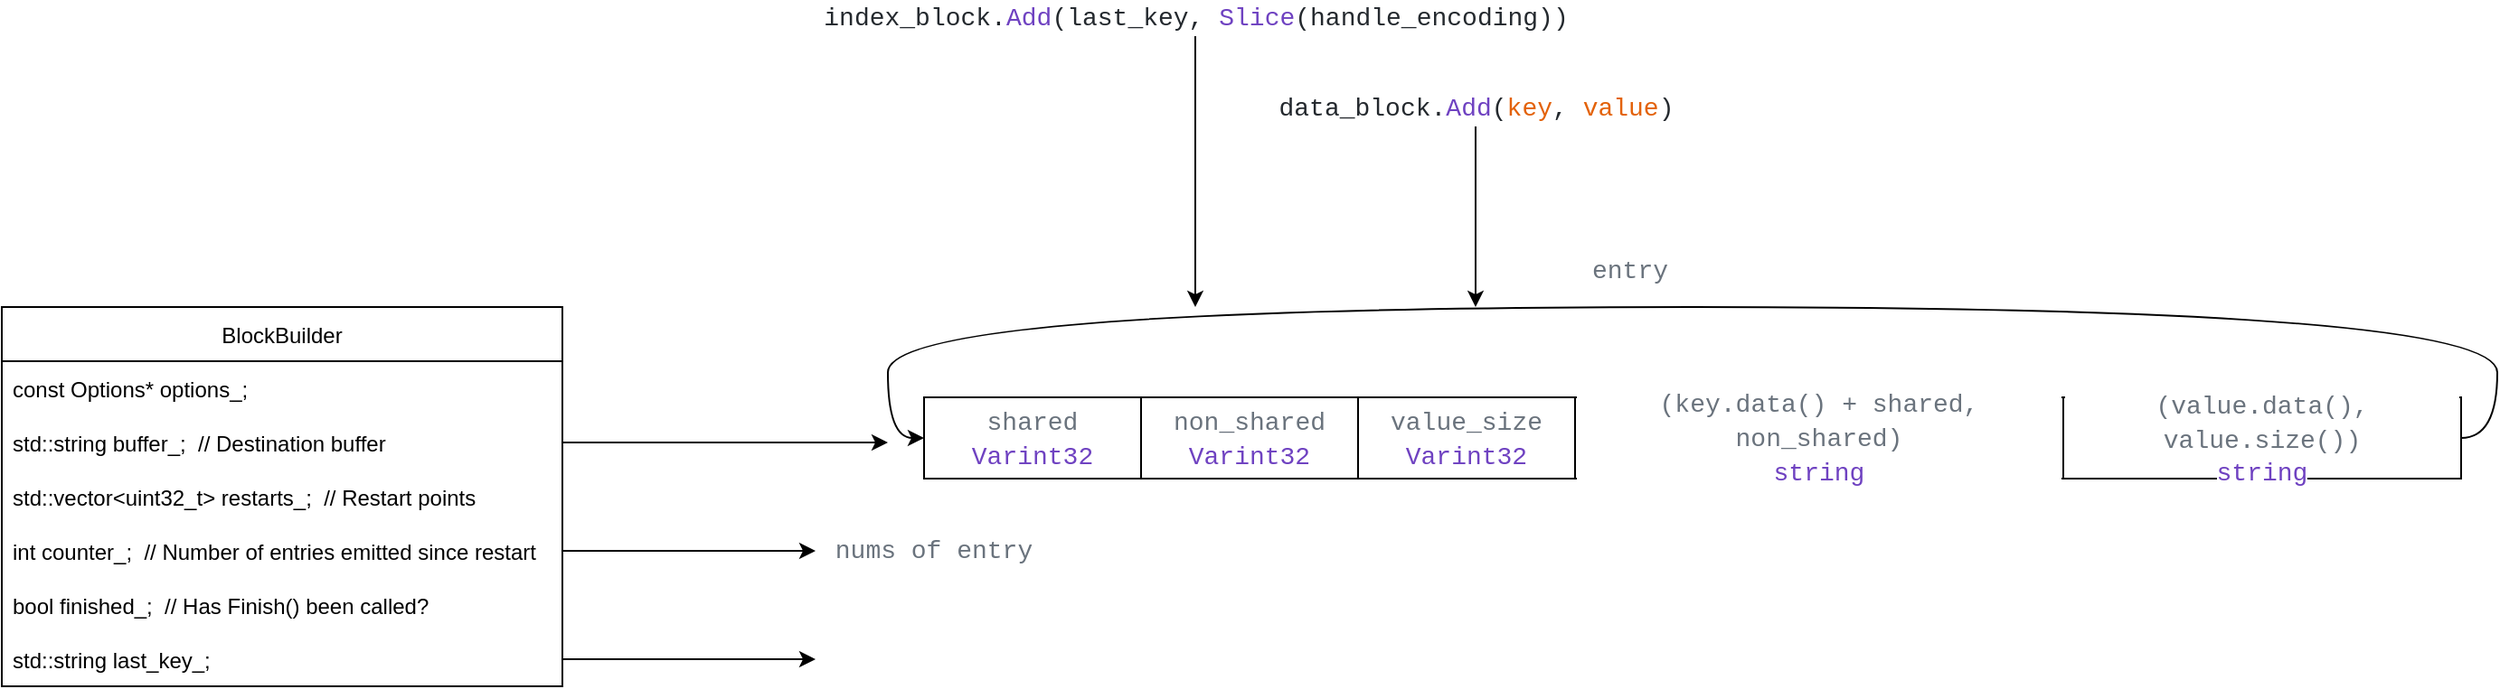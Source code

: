 <mxfile version="15.6.0" type="github">
  <diagram id="FwQS3Dow_wqKr08i0dHV" name="Page-1">
    <mxGraphModel dx="1550" dy="835" grid="1" gridSize="10" guides="1" tooltips="1" connect="1" arrows="1" fold="1" page="1" pageScale="1" pageWidth="827" pageHeight="1169" math="0" shadow="0">
      <root>
        <mxCell id="0" />
        <mxCell id="1" parent="0" />
        <mxCell id="lMTMJIfiO9YydzDY1bCF-29" style="edgeStyle=orthogonalEdgeStyle;curved=1;rounded=0;orthogonalLoop=1;jettySize=auto;html=1;fontColor=#000000;" edge="1" parent="1" source="lMTMJIfiO9YydzDY1bCF-2">
          <mxGeometry relative="1" as="geometry">
            <mxPoint x="835" y="200" as="targetPoint" />
          </mxGeometry>
        </mxCell>
        <mxCell id="lMTMJIfiO9YydzDY1bCF-2" value="&lt;div style=&quot;color: rgb(36 , 41 , 46) ; background-color: rgb(255 , 255 , 255) ; font-family: &amp;#34;consolas&amp;#34; , &amp;#34;courier new&amp;#34; , monospace ; font-size: 14px ; line-height: 19px&quot;&gt;&lt;div style=&quot;font-family: &amp;#34;consolas&amp;#34; , &amp;#34;courier new&amp;#34; , monospace ; line-height: 19px&quot;&gt;data_block.&lt;span style=&quot;color: #6f42c1&quot;&gt;Add&lt;/span&gt;(&lt;span style=&quot;color: #e36209&quot;&gt;key&lt;/span&gt;, &lt;span style=&quot;color: #e36209&quot;&gt;value&lt;/span&gt;)&lt;/div&gt;&lt;/div&gt;" style="text;html=1;align=center;verticalAlign=middle;resizable=0;points=[];autosize=1;strokeColor=none;fillColor=none;" vertex="1" parent="1">
          <mxGeometry x="725" y="80" width="220" height="20" as="geometry" />
        </mxCell>
        <mxCell id="lMTMJIfiO9YydzDY1bCF-4" value="BlockBuilder" style="swimlane;fontStyle=0;childLayout=stackLayout;horizontal=1;startSize=30;horizontalStack=0;resizeParent=1;resizeParentMax=0;resizeLast=0;collapsible=1;marginBottom=0;" vertex="1" parent="1">
          <mxGeometry x="20" y="200" width="310" height="210" as="geometry" />
        </mxCell>
        <mxCell id="lMTMJIfiO9YydzDY1bCF-5" value="const Options* options_;" style="text;strokeColor=none;fillColor=none;align=left;verticalAlign=middle;spacingLeft=4;spacingRight=4;overflow=hidden;points=[[0,0.5],[1,0.5]];portConstraint=eastwest;rotatable=0;fontColor=#000000;" vertex="1" parent="lMTMJIfiO9YydzDY1bCF-4">
          <mxGeometry y="30" width="310" height="30" as="geometry" />
        </mxCell>
        <mxCell id="lMTMJIfiO9YydzDY1bCF-6" value="std::string buffer_;  // Destination buffer" style="text;strokeColor=none;fillColor=none;align=left;verticalAlign=middle;spacingLeft=4;spacingRight=4;overflow=hidden;points=[[0,0.5],[1,0.5]];portConstraint=eastwest;rotatable=0;fontColor=#000000;" vertex="1" parent="lMTMJIfiO9YydzDY1bCF-4">
          <mxGeometry y="60" width="310" height="30" as="geometry" />
        </mxCell>
        <mxCell id="lMTMJIfiO9YydzDY1bCF-10" value="std::vector&lt;uint32_t&gt; restarts_;  // Restart points" style="text;strokeColor=none;fillColor=none;align=left;verticalAlign=middle;spacingLeft=4;spacingRight=4;overflow=hidden;points=[[0,0.5],[1,0.5]];portConstraint=eastwest;rotatable=0;" vertex="1" parent="lMTMJIfiO9YydzDY1bCF-4">
          <mxGeometry y="90" width="310" height="30" as="geometry" />
        </mxCell>
        <mxCell id="lMTMJIfiO9YydzDY1bCF-9" value="int counter_;  // Number of entries emitted since restart" style="text;strokeColor=none;fillColor=none;align=left;verticalAlign=middle;spacingLeft=4;spacingRight=4;overflow=hidden;points=[[0,0.5],[1,0.5]];portConstraint=eastwest;rotatable=0;" vertex="1" parent="lMTMJIfiO9YydzDY1bCF-4">
          <mxGeometry y="120" width="310" height="30" as="geometry" />
        </mxCell>
        <mxCell id="lMTMJIfiO9YydzDY1bCF-8" value="bool finished_;  // Has Finish() been called?" style="text;strokeColor=none;fillColor=none;align=left;verticalAlign=middle;spacingLeft=4;spacingRight=4;overflow=hidden;points=[[0,0.5],[1,0.5]];portConstraint=eastwest;rotatable=0;" vertex="1" parent="lMTMJIfiO9YydzDY1bCF-4">
          <mxGeometry y="150" width="310" height="30" as="geometry" />
        </mxCell>
        <mxCell id="lMTMJIfiO9YydzDY1bCF-7" value="std::string last_key_;" style="text;strokeColor=none;fillColor=none;align=left;verticalAlign=middle;spacingLeft=4;spacingRight=4;overflow=hidden;points=[[0,0.5],[1,0.5]];portConstraint=eastwest;rotatable=0;" vertex="1" parent="lMTMJIfiO9YydzDY1bCF-4">
          <mxGeometry y="180" width="310" height="30" as="geometry" />
        </mxCell>
        <mxCell id="lMTMJIfiO9YydzDY1bCF-11" style="edgeStyle=orthogonalEdgeStyle;rounded=0;orthogonalLoop=1;jettySize=auto;html=1;fontColor=#000000;" edge="1" parent="1" source="lMTMJIfiO9YydzDY1bCF-6">
          <mxGeometry relative="1" as="geometry">
            <mxPoint x="510" y="275" as="targetPoint" />
          </mxGeometry>
        </mxCell>
        <mxCell id="lMTMJIfiO9YydzDY1bCF-17" value="" style="group" vertex="1" connectable="0" parent="1">
          <mxGeometry x="530" y="250" width="850" height="45" as="geometry" />
        </mxCell>
        <mxCell id="lMTMJIfiO9YydzDY1bCF-12" value="&lt;div style=&quot;color: rgb(36 , 41 , 46) ; background-color: rgb(255 , 255 , 255) ; font-family: &amp;#34;consolas&amp;#34; , &amp;#34;courier new&amp;#34; , monospace ; font-size: 14px ; line-height: 19px&quot;&gt;&lt;span style=&quot;color: #6a737d&quot;&gt;shared&lt;/span&gt;&lt;/div&gt;&lt;div style=&quot;color: rgb(36 , 41 , 46) ; background-color: rgb(255 , 255 , 255) ; font-family: &amp;#34;consolas&amp;#34; , &amp;#34;courier new&amp;#34; , monospace ; font-size: 14px ; line-height: 19px&quot;&gt;&lt;div style=&quot;font-family: &amp;#34;consolas&amp;#34; , &amp;#34;courier new&amp;#34; , monospace ; line-height: 19px&quot;&gt;&lt;span style=&quot;color: #6f42c1&quot;&gt;Varint32&lt;/span&gt;&lt;/div&gt;&lt;/div&gt;" style="rounded=0;whiteSpace=wrap;html=1;fontColor=#000000;" vertex="1" parent="lMTMJIfiO9YydzDY1bCF-17">
          <mxGeometry width="120" height="45" as="geometry" />
        </mxCell>
        <mxCell id="lMTMJIfiO9YydzDY1bCF-13" value="&lt;div style=&quot;color: rgb(36 , 41 , 46) ; background-color: rgb(255 , 255 , 255) ; font-family: &amp;#34;consolas&amp;#34; , &amp;#34;courier new&amp;#34; , monospace ; font-size: 14px ; line-height: 19px&quot;&gt;&lt;span style=&quot;color: #6a737d&quot;&gt;non_shared&lt;/span&gt;&lt;/div&gt;&lt;div style=&quot;color: rgb(36 , 41 , 46) ; background-color: rgb(255 , 255 , 255) ; font-family: &amp;#34;consolas&amp;#34; , &amp;#34;courier new&amp;#34; , monospace ; font-size: 14px ; line-height: 19px&quot;&gt;&lt;div style=&quot;font-family: &amp;#34;consolas&amp;#34; , &amp;#34;courier new&amp;#34; , monospace ; line-height: 19px&quot;&gt;&lt;span style=&quot;color: #6f42c1&quot;&gt;Varint32&lt;/span&gt;&lt;/div&gt;&lt;/div&gt;" style="rounded=0;whiteSpace=wrap;html=1;fontColor=#000000;" vertex="1" parent="lMTMJIfiO9YydzDY1bCF-17">
          <mxGeometry x="120" width="120" height="45" as="geometry" />
        </mxCell>
        <mxCell id="lMTMJIfiO9YydzDY1bCF-14" value="&lt;div style=&quot;color: rgb(36 , 41 , 46) ; background-color: rgb(255 , 255 , 255) ; font-family: &amp;#34;consolas&amp;#34; , &amp;#34;courier new&amp;#34; , monospace ; font-size: 14px ; line-height: 19px&quot;&gt;&lt;span style=&quot;color: #6a737d&quot;&gt;value_size&lt;/span&gt;&lt;/div&gt;&lt;div style=&quot;color: rgb(36 , 41 , 46) ; background-color: rgb(255 , 255 , 255) ; font-family: &amp;#34;consolas&amp;#34; , &amp;#34;courier new&amp;#34; , monospace ; font-size: 14px ; line-height: 19px&quot;&gt;&lt;div style=&quot;font-family: &amp;#34;consolas&amp;#34; , &amp;#34;courier new&amp;#34; , monospace ; line-height: 19px&quot;&gt;&lt;span style=&quot;color: #6f42c1&quot;&gt;Varint32&lt;/span&gt;&lt;/div&gt;&lt;/div&gt;" style="rounded=0;whiteSpace=wrap;html=1;fontColor=#000000;" vertex="1" parent="lMTMJIfiO9YydzDY1bCF-17">
          <mxGeometry x="240" width="120" height="45" as="geometry" />
        </mxCell>
        <mxCell id="lMTMJIfiO9YydzDY1bCF-15" value="&lt;div style=&quot;background-color: rgb(255 , 255 , 255) ; line-height: 19px&quot;&gt;&lt;div style=&quot;line-height: 19px&quot;&gt;&lt;div style=&quot;line-height: 19px&quot;&gt;&lt;div style=&quot;color: rgb(36 , 41 , 46) ; font-family: &amp;#34;consolas&amp;#34; , &amp;#34;courier new&amp;#34; , monospace ; font-size: 14px ; line-height: 19px&quot;&gt;&lt;span style=&quot;color: #6a737d&quot;&gt;(key.data() + shared, non_shared)&lt;/span&gt;&lt;/div&gt;&lt;/div&gt;&lt;div style=&quot;color: rgb(36 , 41 , 46) ; font-family: &amp;#34;consolas&amp;#34; , &amp;#34;courier new&amp;#34; , monospace ; font-size: 14px ; line-height: 19px&quot;&gt;&lt;div style=&quot;font-family: &amp;#34;consolas&amp;#34; , &amp;#34;courier new&amp;#34; , monospace ; line-height: 19px&quot;&gt;&lt;span style=&quot;color: #6f42c1&quot;&gt;string&lt;/span&gt;&lt;/div&gt;&lt;/div&gt;&lt;/div&gt;&lt;/div&gt;" style="rounded=0;whiteSpace=wrap;html=1;fontColor=#000000;" vertex="1" parent="lMTMJIfiO9YydzDY1bCF-17">
          <mxGeometry x="360" width="270" height="45" as="geometry" />
        </mxCell>
        <mxCell id="lMTMJIfiO9YydzDY1bCF-19" style="edgeStyle=orthogonalEdgeStyle;curved=1;rounded=0;orthogonalLoop=1;jettySize=auto;html=1;entryX=0;entryY=0.5;entryDx=0;entryDy=0;fontColor=#000000;exitX=1;exitY=0.5;exitDx=0;exitDy=0;" edge="1" parent="lMTMJIfiO9YydzDY1bCF-17" source="lMTMJIfiO9YydzDY1bCF-16" target="lMTMJIfiO9YydzDY1bCF-12">
          <mxGeometry relative="1" as="geometry">
            <Array as="points">
              <mxPoint x="870" y="23" />
              <mxPoint x="870" y="-50" />
              <mxPoint x="-20" y="-50" />
              <mxPoint x="-20" y="23" />
            </Array>
          </mxGeometry>
        </mxCell>
        <mxCell id="lMTMJIfiO9YydzDY1bCF-16" value="&lt;div style=&quot;color: rgb(36 , 41 , 46) ; background-color: rgb(255 , 255 , 255) ; font-family: &amp;#34;consolas&amp;#34; , &amp;#34;courier new&amp;#34; , monospace ; font-size: 14px ; line-height: 19px&quot;&gt;&lt;span style=&quot;color: #6a737d&quot;&gt;(value.data(), value.size())&lt;/span&gt;&lt;/div&gt;&lt;span style=&quot;color: rgb(111 , 66 , 193) ; background-color: rgb(255 , 255 , 255) ; font-family: &amp;#34;consolas&amp;#34; , &amp;#34;courier new&amp;#34; , monospace ; font-size: 14px&quot;&gt;string&lt;/span&gt;" style="rounded=0;whiteSpace=wrap;html=1;fontColor=#000000;" vertex="1" parent="lMTMJIfiO9YydzDY1bCF-17">
          <mxGeometry x="630" width="220" height="45" as="geometry" />
        </mxCell>
        <mxCell id="lMTMJIfiO9YydzDY1bCF-20" value="&lt;div style=&quot;color: rgb(36 , 41 , 46) ; background-color: rgb(255 , 255 , 255) ; font-family: &amp;#34;consolas&amp;#34; , &amp;#34;courier new&amp;#34; , monospace ; font-size: 14px ; line-height: 19px&quot;&gt;&lt;div style=&quot;font-family: &amp;#34;consolas&amp;#34; , &amp;#34;courier new&amp;#34; , monospace ; line-height: 19px&quot;&gt;&lt;span style=&quot;color: #6a737d&quot;&gt;entry&lt;/span&gt;&lt;/div&gt;&lt;/div&gt;" style="text;html=1;align=center;verticalAlign=middle;resizable=0;points=[];autosize=1;strokeColor=none;fillColor=none;fontColor=#000000;" vertex="1" parent="1">
          <mxGeometry x="895" y="170" width="50" height="20" as="geometry" />
        </mxCell>
        <mxCell id="lMTMJIfiO9YydzDY1bCF-21" style="edgeStyle=orthogonalEdgeStyle;curved=1;rounded=0;orthogonalLoop=1;jettySize=auto;html=1;fontColor=#000000;" edge="1" parent="1" source="lMTMJIfiO9YydzDY1bCF-9">
          <mxGeometry relative="1" as="geometry">
            <mxPoint x="470" y="335" as="targetPoint" />
          </mxGeometry>
        </mxCell>
        <mxCell id="lMTMJIfiO9YydzDY1bCF-22" value="&lt;div style=&quot;color: rgb(36 , 41 , 46) ; background-color: rgb(255 , 255 , 255) ; font-family: &amp;#34;consolas&amp;#34; , &amp;#34;courier new&amp;#34; , monospace ; font-size: 14px ; line-height: 19px&quot;&gt;&lt;span style=&quot;color: #6a737d&quot;&gt;nums of entry&lt;/span&gt;&lt;/div&gt;" style="text;html=1;align=center;verticalAlign=middle;resizable=0;points=[];autosize=1;strokeColor=none;fillColor=none;fontColor=#000000;" vertex="1" parent="1">
          <mxGeometry x="475" y="325" width="120" height="20" as="geometry" />
        </mxCell>
        <mxCell id="lMTMJIfiO9YydzDY1bCF-23" style="edgeStyle=orthogonalEdgeStyle;curved=1;rounded=0;orthogonalLoop=1;jettySize=auto;html=1;fontColor=#000000;" edge="1" parent="1" source="lMTMJIfiO9YydzDY1bCF-7">
          <mxGeometry relative="1" as="geometry">
            <mxPoint x="470" y="395" as="targetPoint" />
          </mxGeometry>
        </mxCell>
        <mxCell id="lMTMJIfiO9YydzDY1bCF-28" style="edgeStyle=orthogonalEdgeStyle;curved=1;rounded=0;orthogonalLoop=1;jettySize=auto;html=1;fontColor=#000000;" edge="1" parent="1" source="lMTMJIfiO9YydzDY1bCF-26">
          <mxGeometry relative="1" as="geometry">
            <mxPoint x="680" y="200" as="targetPoint" />
          </mxGeometry>
        </mxCell>
        <mxCell id="lMTMJIfiO9YydzDY1bCF-26" value="&lt;div style=&quot;color: rgb(36 , 41 , 46) ; background-color: rgb(255 , 255 , 255) ; font-family: &amp;#34;consolas&amp;#34; , &amp;#34;courier new&amp;#34; , monospace ; font-size: 14px ; line-height: 19px&quot;&gt;index_block.&lt;span style=&quot;color: #6f42c1&quot;&gt;Add&lt;/span&gt;(last_key, &lt;span style=&quot;color: #6f42c1&quot;&gt;Slice&lt;/span&gt;(handle_encoding))&lt;/div&gt;" style="text;html=1;align=center;verticalAlign=middle;resizable=0;points=[];autosize=1;strokeColor=none;fillColor=none;fontColor=#000000;" vertex="1" parent="1">
          <mxGeometry x="485" y="30" width="390" height="20" as="geometry" />
        </mxCell>
      </root>
    </mxGraphModel>
  </diagram>
</mxfile>
